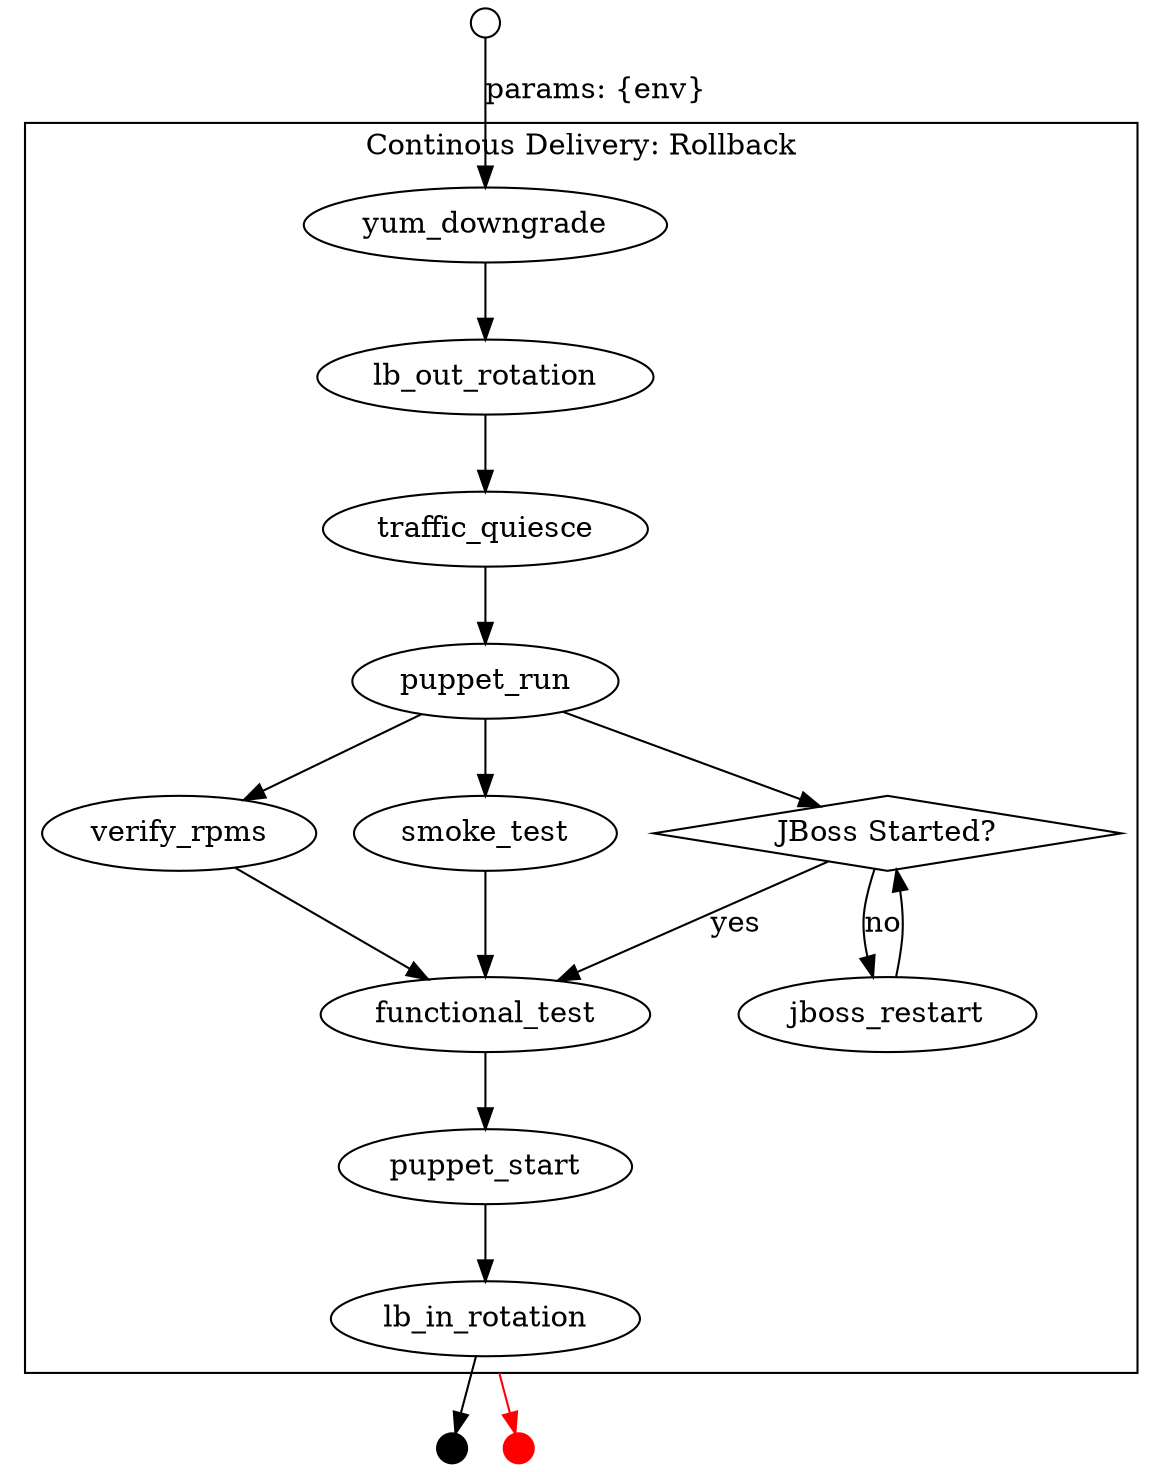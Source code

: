 strict digraph lightblue_cicd {
compound=true;
overlap=false;
splines=true;
subgraph cluster_rollback {
    label="Continous Delivery: Rollback";
    yum_downgrade -> lb_out_rotation -> traffic_quiesce -> puppet_run;
    puppet_run -> verify_rpms -> functional_test;
    verify_jboss [label="JBoss Started?", shape="diamond"];
    puppet_run -> verify_jboss;
    verify_jboss -> jboss_restart [label="no"];
    jboss_restart -> verify_jboss;
    verify_jboss -> functional_test [label="yes"];
    puppet_run -> smoke_test -> functional_test;
    functional_test -> puppet_start -> lb_in_rotation;
}
start [label="",shape="circle",width=0.2];
success [shape="point",width=0.2];
failure [shape="point",width=0.2,color="red"];
start -> yum_downgrade [label="params: {env}"];
lb_in_rotation -> success;
lb_in_rotation -> failure [ltail=cluster_rollback,color="red"];
}
